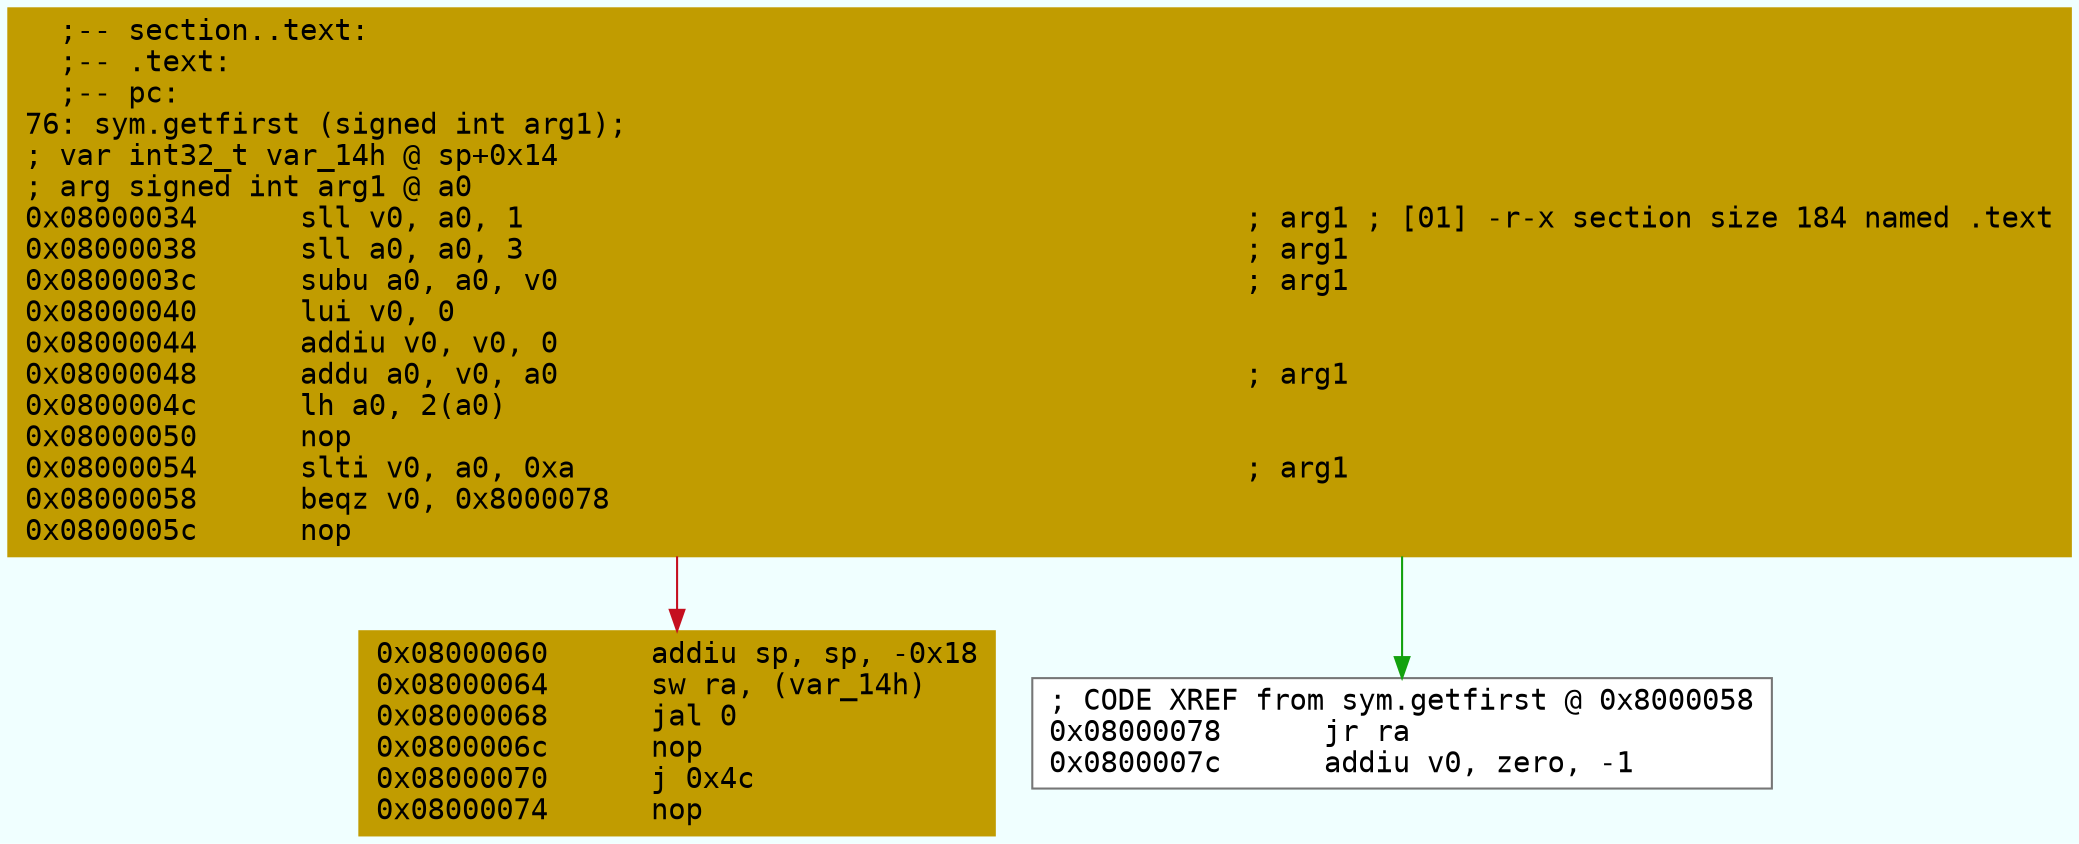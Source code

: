 digraph code {
	graph [bgcolor=azure fontsize=8 fontname="Courier" splines="ortho"];
	node [fillcolor=gray style=filled shape=box];
	edge [arrowhead="normal"];
	"0x08000034" [URL="sym.getfirst/0x08000034", fillcolor="#c19c00",color="#c19c00", fontname="Courier",label="  ;-- section..text:\l  ;-- .text:\l  ;-- pc:\l76: sym.getfirst (signed int arg1);\l; var int32_t var_14h @ sp+0x14\l; arg signed int arg1 @ a0\l0x08000034      sll v0, a0, 1                                          ; arg1 ; [01] -r-x section size 184 named .text\l0x08000038      sll a0, a0, 3                                          ; arg1\l0x0800003c      subu a0, a0, v0                                        ; arg1\l0x08000040      lui v0, 0\l0x08000044      addiu v0, v0, 0\l0x08000048      addu a0, v0, a0                                        ; arg1\l0x0800004c      lh a0, 2(a0)\l0x08000050      nop\l0x08000054      slti v0, a0, 0xa                                       ; arg1\l0x08000058      beqz v0, 0x8000078\l0x0800005c      nop\l"]
	"0x08000060" [URL="sym.getfirst/0x08000060", fillcolor="#c19c00",color="#c19c00", fontname="Courier",label="0x08000060      addiu sp, sp, -0x18\l0x08000064      sw ra, (var_14h)\l0x08000068      jal 0\l0x0800006c      nop\l0x08000070      j 0x4c\l0x08000074      nop\l"]
	"0x08000078" [URL="sym.getfirst/0x08000078", fillcolor="white",color="#767676", fontname="Courier",label="; CODE XREF from sym.getfirst @ 0x8000058\l0x08000078      jr ra\l0x0800007c      addiu v0, zero, -1\l"]
        "0x08000034" -> "0x08000078" [color="#13a10e"];
        "0x08000034" -> "0x08000060" [color="#c50f1f"];
}
